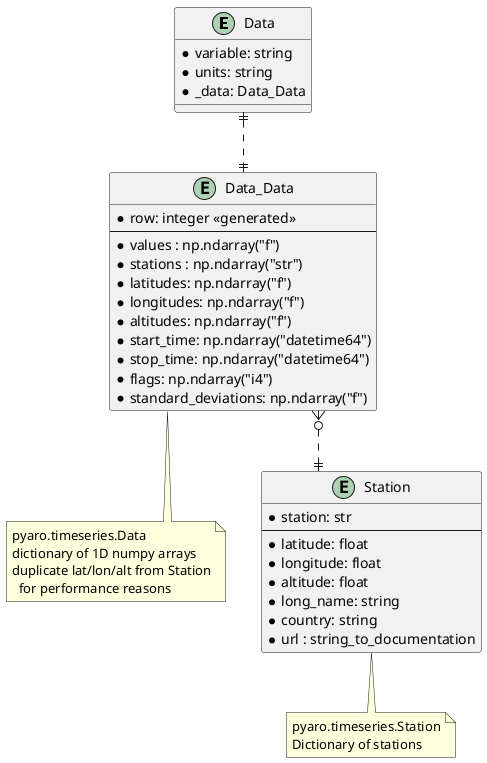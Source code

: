 @startuml
' hide the spot
' hide circle

' avoid problems with angled crows feet
skinparam linetype ortho

entity "Data" {
  *variable: string
  *units: string
  *_data: Data_Data
}

entity "Data_Data" {
  *row: integer <<generated>>
  --
  *values : np.ndarray("f")
  *stations : np.ndarray("str")
  *latitudes: np.ndarray("f")
  *longitudes: np.ndarray("f")
  *altitudes: np.ndarray("f")
  *start_time: np.ndarray("datetime64")
  *stop_time: np.ndarray("datetime64")
  *flags: np.ndarray("i4")
  *standard_deviations: np.ndarray("f")
}
note bottom of Data_Data
pyaro.timeseries.Data
dictionary of 1D numpy arrays
duplicate lat/lon/alt from Station
  for performance reasons
end note

entity "Station" {
  *station: str
  --
  *latitude: float
  *longitude: float
  *altitude: float
  *long_name: string
  *country: string
  *url : string_to_documentation
}
note bottom of Station
pyaro.timeseries.Station
Dictionary of stations
end note

' entity "Variable" {
'   *variable: string
'   *units: string
' }
' note right of Variable
' Dictionary
' end note

Data ||..|| Data_Data
Data_Data }o..|| Station
' TimeseriesReaderData }o..|| Variable

@enduml
